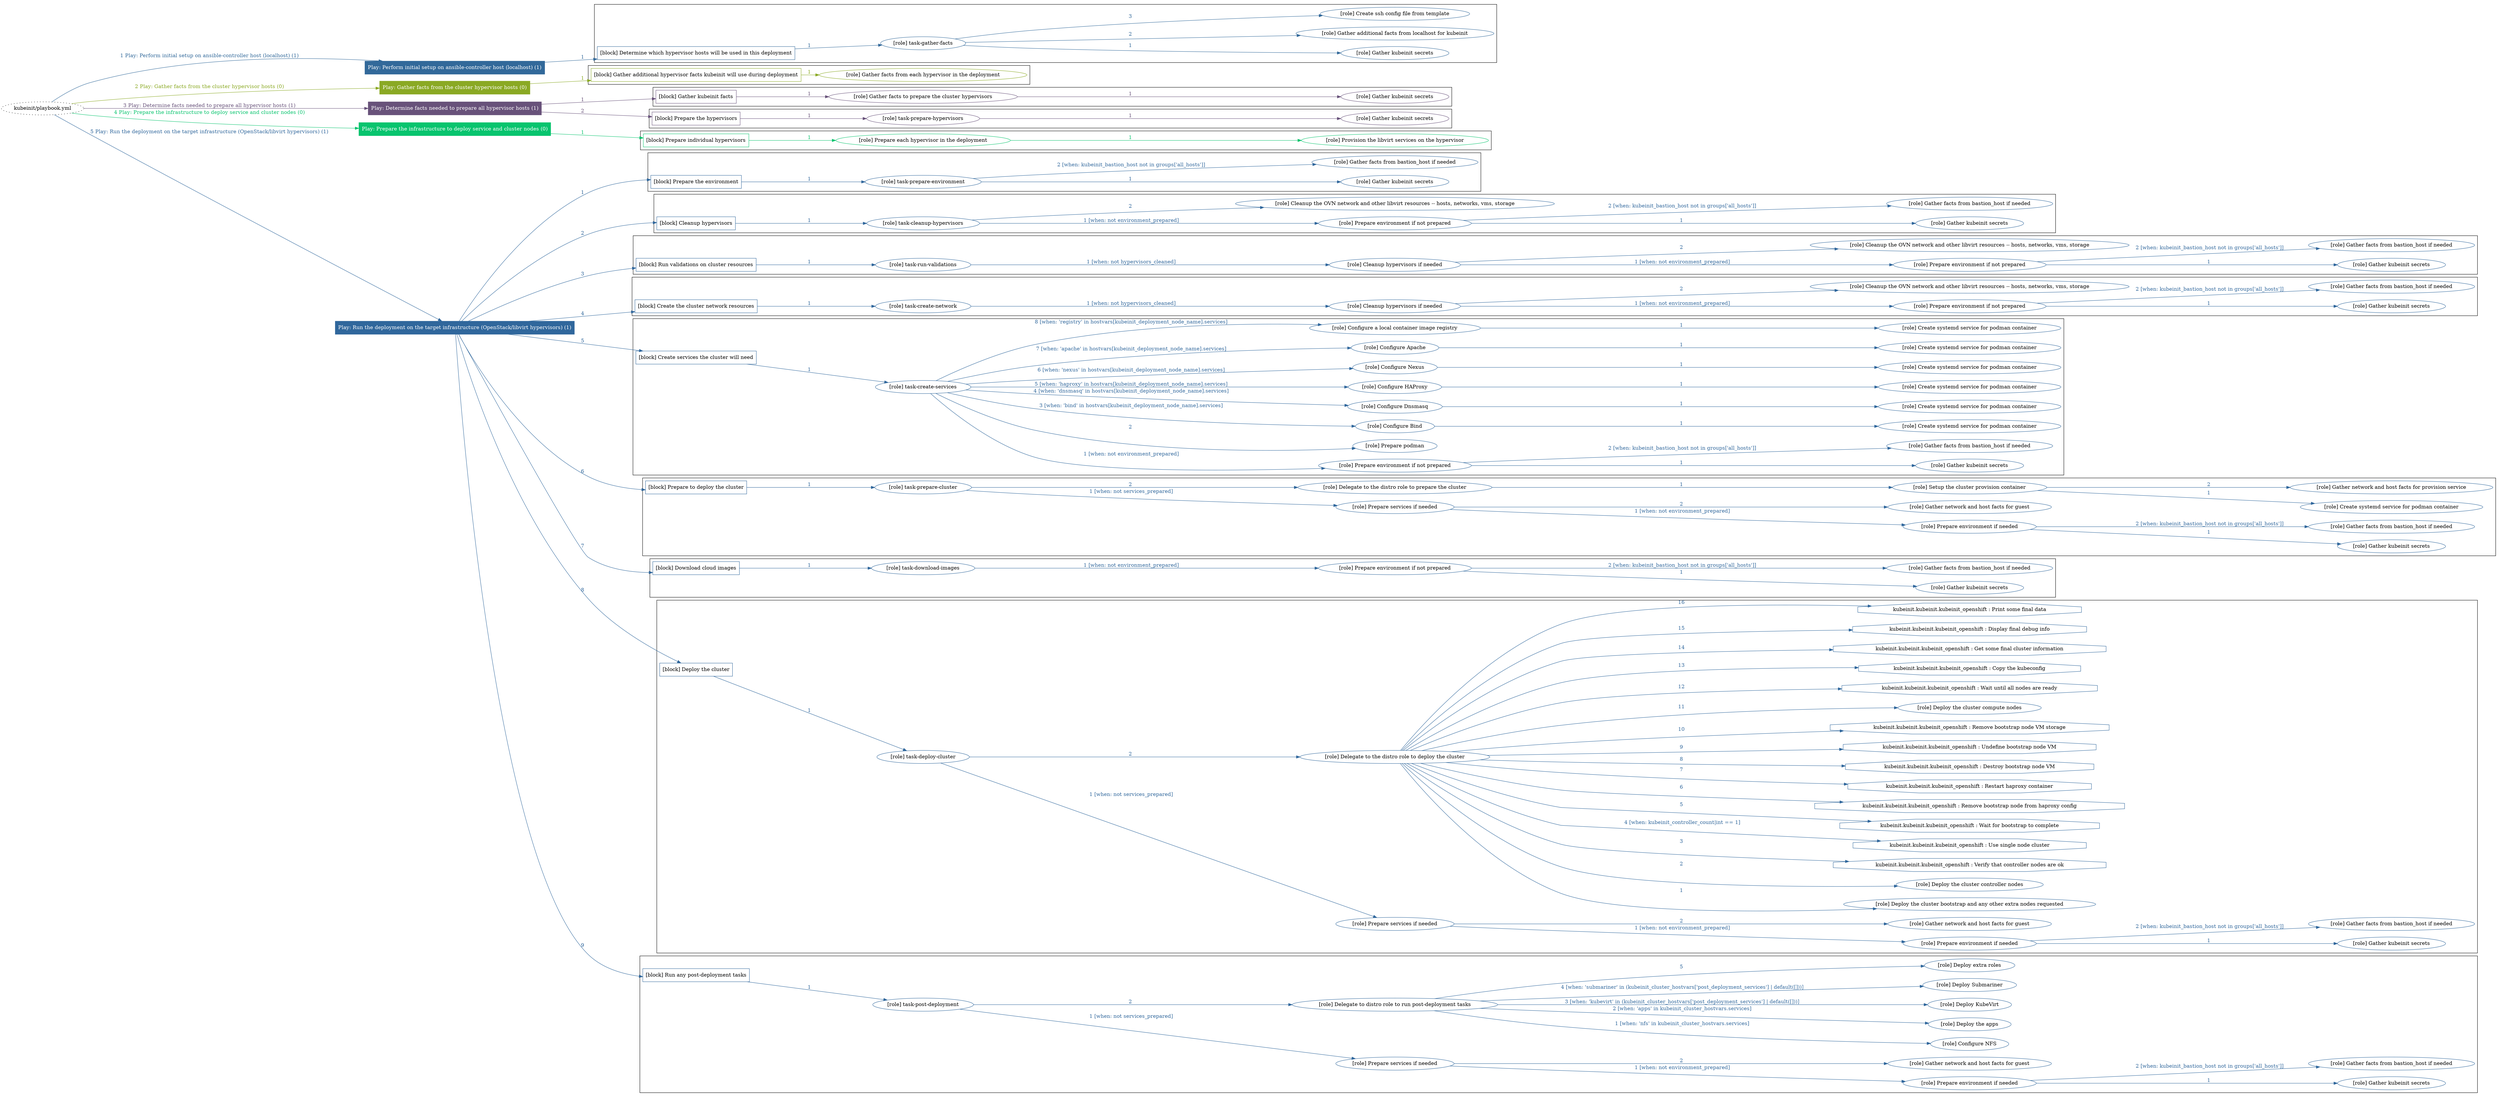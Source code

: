 digraph {
	graph [concentrate=true ordering=in rankdir=LR ratio=fill]
	edge [esep=5 sep=10]
	"kubeinit/playbook.yml" [URL="/home/runner/work/kubeinit/kubeinit/kubeinit/playbook.yml" id=playbook_978492af style=dotted]
	"kubeinit/playbook.yml" -> play_dfacf342 [label="1 Play: Perform initial setup on ansible-controller host (localhost) (1)" color="#32699a" fontcolor="#32699a" id=edge_play_dfacf342 labeltooltip="1 Play: Perform initial setup on ansible-controller host (localhost) (1)" tooltip="1 Play: Perform initial setup on ansible-controller host (localhost) (1)"]
	subgraph "Play: Perform initial setup on ansible-controller host (localhost) (1)" {
		play_dfacf342 [label="Play: Perform initial setup on ansible-controller host (localhost) (1)" URL="/home/runner/work/kubeinit/kubeinit/kubeinit/playbook.yml" color="#32699a" fontcolor="#ffffff" id=play_dfacf342 shape=box style=filled tooltip=localhost]
		play_dfacf342 -> block_737f304f [label=1 color="#32699a" fontcolor="#32699a" id=edge_block_737f304f labeltooltip=1 tooltip=1]
		subgraph cluster_block_737f304f {
			block_737f304f [label="[block] Determine which hypervisor hosts will be used in this deployment" URL="/home/runner/work/kubeinit/kubeinit/kubeinit/playbook.yml" color="#32699a" id=block_737f304f labeltooltip="Determine which hypervisor hosts will be used in this deployment" shape=box tooltip="Determine which hypervisor hosts will be used in this deployment"]
			block_737f304f -> role_083b0f8a [label="1 " color="#32699a" fontcolor="#32699a" id=edge_role_083b0f8a labeltooltip="1 " tooltip="1 "]
			subgraph "task-gather-facts" {
				role_083b0f8a [label="[role] task-gather-facts" URL="/home/runner/work/kubeinit/kubeinit/kubeinit/playbook.yml" color="#32699a" id=role_083b0f8a tooltip="task-gather-facts"]
				role_083b0f8a -> role_4656008a [label="1 " color="#32699a" fontcolor="#32699a" id=edge_role_4656008a labeltooltip="1 " tooltip="1 "]
				subgraph "Gather kubeinit secrets" {
					role_4656008a [label="[role] Gather kubeinit secrets" URL="/home/runner/.ansible/collections/ansible_collections/kubeinit/kubeinit/roles/kubeinit_prepare/tasks/build_hypervisors_group.yml" color="#32699a" id=role_4656008a tooltip="Gather kubeinit secrets"]
				}
				role_083b0f8a -> role_1f02e841 [label="2 " color="#32699a" fontcolor="#32699a" id=edge_role_1f02e841 labeltooltip="2 " tooltip="2 "]
				subgraph "Gather additional facts from localhost for kubeinit" {
					role_1f02e841 [label="[role] Gather additional facts from localhost for kubeinit" URL="/home/runner/.ansible/collections/ansible_collections/kubeinit/kubeinit/roles/kubeinit_prepare/tasks/build_hypervisors_group.yml" color="#32699a" id=role_1f02e841 tooltip="Gather additional facts from localhost for kubeinit"]
				}
				role_083b0f8a -> role_791dff9e [label="3 " color="#32699a" fontcolor="#32699a" id=edge_role_791dff9e labeltooltip="3 " tooltip="3 "]
				subgraph "Create ssh config file from template" {
					role_791dff9e [label="[role] Create ssh config file from template" URL="/home/runner/.ansible/collections/ansible_collections/kubeinit/kubeinit/roles/kubeinit_prepare/tasks/build_hypervisors_group.yml" color="#32699a" id=role_791dff9e tooltip="Create ssh config file from template"]
				}
			}
		}
	}
	"kubeinit/playbook.yml" -> play_44abceba [label="2 Play: Gather facts from the cluster hypervisor hosts (0)" color="#8aa923" fontcolor="#8aa923" id=edge_play_44abceba labeltooltip="2 Play: Gather facts from the cluster hypervisor hosts (0)" tooltip="2 Play: Gather facts from the cluster hypervisor hosts (0)"]
	subgraph "Play: Gather facts from the cluster hypervisor hosts (0)" {
		play_44abceba [label="Play: Gather facts from the cluster hypervisor hosts (0)" URL="/home/runner/work/kubeinit/kubeinit/kubeinit/playbook.yml" color="#8aa923" fontcolor="#ffffff" id=play_44abceba shape=box style=filled tooltip="Play: Gather facts from the cluster hypervisor hosts (0)"]
		play_44abceba -> block_6b2b138e [label=1 color="#8aa923" fontcolor="#8aa923" id=edge_block_6b2b138e labeltooltip=1 tooltip=1]
		subgraph cluster_block_6b2b138e {
			block_6b2b138e [label="[block] Gather additional hypervisor facts kubeinit will use during deployment" URL="/home/runner/work/kubeinit/kubeinit/kubeinit/playbook.yml" color="#8aa923" id=block_6b2b138e labeltooltip="Gather additional hypervisor facts kubeinit will use during deployment" shape=box tooltip="Gather additional hypervisor facts kubeinit will use during deployment"]
			block_6b2b138e -> role_ba7e727f [label="1 " color="#8aa923" fontcolor="#8aa923" id=edge_role_ba7e727f labeltooltip="1 " tooltip="1 "]
			subgraph "Gather facts from each hypervisor in the deployment" {
				role_ba7e727f [label="[role] Gather facts from each hypervisor in the deployment" URL="/home/runner/work/kubeinit/kubeinit/kubeinit/playbook.yml" color="#8aa923" id=role_ba7e727f tooltip="Gather facts from each hypervisor in the deployment"]
			}
		}
	}
	"kubeinit/playbook.yml" -> play_b3521485 [label="3 Play: Determine facts needed to prepare all hypervisor hosts (1)" color="#68527a" fontcolor="#68527a" id=edge_play_b3521485 labeltooltip="3 Play: Determine facts needed to prepare all hypervisor hosts (1)" tooltip="3 Play: Determine facts needed to prepare all hypervisor hosts (1)"]
	subgraph "Play: Determine facts needed to prepare all hypervisor hosts (1)" {
		play_b3521485 [label="Play: Determine facts needed to prepare all hypervisor hosts (1)" URL="/home/runner/work/kubeinit/kubeinit/kubeinit/playbook.yml" color="#68527a" fontcolor="#ffffff" id=play_b3521485 shape=box style=filled tooltip=localhost]
		play_b3521485 -> block_3463e22b [label=1 color="#68527a" fontcolor="#68527a" id=edge_block_3463e22b labeltooltip=1 tooltip=1]
		subgraph cluster_block_3463e22b {
			block_3463e22b [label="[block] Gather kubeinit facts" URL="/home/runner/work/kubeinit/kubeinit/kubeinit/playbook.yml" color="#68527a" id=block_3463e22b labeltooltip="Gather kubeinit facts" shape=box tooltip="Gather kubeinit facts"]
			block_3463e22b -> role_11b0d5b8 [label="1 " color="#68527a" fontcolor="#68527a" id=edge_role_11b0d5b8 labeltooltip="1 " tooltip="1 "]
			subgraph "Gather facts to prepare the cluster hypervisors" {
				role_11b0d5b8 [label="[role] Gather facts to prepare the cluster hypervisors" URL="/home/runner/work/kubeinit/kubeinit/kubeinit/playbook.yml" color="#68527a" id=role_11b0d5b8 tooltip="Gather facts to prepare the cluster hypervisors"]
				role_11b0d5b8 -> role_3a6e00a4 [label="1 " color="#68527a" fontcolor="#68527a" id=edge_role_3a6e00a4 labeltooltip="1 " tooltip="1 "]
				subgraph "Gather kubeinit secrets" {
					role_3a6e00a4 [label="[role] Gather kubeinit secrets" URL="/home/runner/.ansible/collections/ansible_collections/kubeinit/kubeinit/roles/kubeinit_prepare/tasks/gather_kubeinit_facts.yml" color="#68527a" id=role_3a6e00a4 tooltip="Gather kubeinit secrets"]
				}
			}
		}
		play_b3521485 -> block_e5e50cb9 [label=2 color="#68527a" fontcolor="#68527a" id=edge_block_e5e50cb9 labeltooltip=2 tooltip=2]
		subgraph cluster_block_e5e50cb9 {
			block_e5e50cb9 [label="[block] Prepare the hypervisors" URL="/home/runner/work/kubeinit/kubeinit/kubeinit/playbook.yml" color="#68527a" id=block_e5e50cb9 labeltooltip="Prepare the hypervisors" shape=box tooltip="Prepare the hypervisors"]
			block_e5e50cb9 -> role_cee03da1 [label="1 " color="#68527a" fontcolor="#68527a" id=edge_role_cee03da1 labeltooltip="1 " tooltip="1 "]
			subgraph "task-prepare-hypervisors" {
				role_cee03da1 [label="[role] task-prepare-hypervisors" URL="/home/runner/work/kubeinit/kubeinit/kubeinit/playbook.yml" color="#68527a" id=role_cee03da1 tooltip="task-prepare-hypervisors"]
				role_cee03da1 -> role_8f7db734 [label="1 " color="#68527a" fontcolor="#68527a" id=edge_role_8f7db734 labeltooltip="1 " tooltip="1 "]
				subgraph "Gather kubeinit secrets" {
					role_8f7db734 [label="[role] Gather kubeinit secrets" URL="/home/runner/.ansible/collections/ansible_collections/kubeinit/kubeinit/roles/kubeinit_prepare/tasks/gather_kubeinit_facts.yml" color="#68527a" id=role_8f7db734 tooltip="Gather kubeinit secrets"]
				}
			}
		}
	}
	"kubeinit/playbook.yml" -> play_9f64d004 [label="4 Play: Prepare the infrastructure to deploy service and cluster nodes (0)" color="#08c46e" fontcolor="#08c46e" id=edge_play_9f64d004 labeltooltip="4 Play: Prepare the infrastructure to deploy service and cluster nodes (0)" tooltip="4 Play: Prepare the infrastructure to deploy service and cluster nodes (0)"]
	subgraph "Play: Prepare the infrastructure to deploy service and cluster nodes (0)" {
		play_9f64d004 [label="Play: Prepare the infrastructure to deploy service and cluster nodes (0)" URL="/home/runner/work/kubeinit/kubeinit/kubeinit/playbook.yml" color="#08c46e" fontcolor="#ffffff" id=play_9f64d004 shape=box style=filled tooltip="Play: Prepare the infrastructure to deploy service and cluster nodes (0)"]
		play_9f64d004 -> block_87982383 [label=1 color="#08c46e" fontcolor="#08c46e" id=edge_block_87982383 labeltooltip=1 tooltip=1]
		subgraph cluster_block_87982383 {
			block_87982383 [label="[block] Prepare individual hypervisors" URL="/home/runner/work/kubeinit/kubeinit/kubeinit/playbook.yml" color="#08c46e" id=block_87982383 labeltooltip="Prepare individual hypervisors" shape=box tooltip="Prepare individual hypervisors"]
			block_87982383 -> role_4fe82234 [label="1 " color="#08c46e" fontcolor="#08c46e" id=edge_role_4fe82234 labeltooltip="1 " tooltip="1 "]
			subgraph "Prepare each hypervisor in the deployment" {
				role_4fe82234 [label="[role] Prepare each hypervisor in the deployment" URL="/home/runner/work/kubeinit/kubeinit/kubeinit/playbook.yml" color="#08c46e" id=role_4fe82234 tooltip="Prepare each hypervisor in the deployment"]
				role_4fe82234 -> role_c555b22c [label="1 " color="#08c46e" fontcolor="#08c46e" id=edge_role_c555b22c labeltooltip="1 " tooltip="1 "]
				subgraph "Provision the libvirt services on the hypervisor" {
					role_c555b22c [label="[role] Provision the libvirt services on the hypervisor" URL="/home/runner/.ansible/collections/ansible_collections/kubeinit/kubeinit/roles/kubeinit_prepare/tasks/prepare_hypervisor.yml" color="#08c46e" id=role_c555b22c tooltip="Provision the libvirt services on the hypervisor"]
				}
			}
		}
	}
	"kubeinit/playbook.yml" -> play_ca98e5a3 [label="5 Play: Run the deployment on the target infrastructure (OpenStack/libvirt hypervisors) (1)" color="#30679c" fontcolor="#30679c" id=edge_play_ca98e5a3 labeltooltip="5 Play: Run the deployment on the target infrastructure (OpenStack/libvirt hypervisors) (1)" tooltip="5 Play: Run the deployment on the target infrastructure (OpenStack/libvirt hypervisors) (1)"]
	subgraph "Play: Run the deployment on the target infrastructure (OpenStack/libvirt hypervisors) (1)" {
		play_ca98e5a3 [label="Play: Run the deployment on the target infrastructure (OpenStack/libvirt hypervisors) (1)" URL="/home/runner/work/kubeinit/kubeinit/kubeinit/playbook.yml" color="#30679c" fontcolor="#ffffff" id=play_ca98e5a3 shape=box style=filled tooltip=localhost]
		play_ca98e5a3 -> block_468c8fdd [label=1 color="#30679c" fontcolor="#30679c" id=edge_block_468c8fdd labeltooltip=1 tooltip=1]
		subgraph cluster_block_468c8fdd {
			block_468c8fdd [label="[block] Prepare the environment" URL="/home/runner/work/kubeinit/kubeinit/kubeinit/playbook.yml" color="#30679c" id=block_468c8fdd labeltooltip="Prepare the environment" shape=box tooltip="Prepare the environment"]
			block_468c8fdd -> role_4cf14b69 [label="1 " color="#30679c" fontcolor="#30679c" id=edge_role_4cf14b69 labeltooltip="1 " tooltip="1 "]
			subgraph "task-prepare-environment" {
				role_4cf14b69 [label="[role] task-prepare-environment" URL="/home/runner/work/kubeinit/kubeinit/kubeinit/playbook.yml" color="#30679c" id=role_4cf14b69 tooltip="task-prepare-environment"]
				role_4cf14b69 -> role_d2f5611d [label="1 " color="#30679c" fontcolor="#30679c" id=edge_role_d2f5611d labeltooltip="1 " tooltip="1 "]
				subgraph "Gather kubeinit secrets" {
					role_d2f5611d [label="[role] Gather kubeinit secrets" URL="/home/runner/.ansible/collections/ansible_collections/kubeinit/kubeinit/roles/kubeinit_prepare/tasks/gather_kubeinit_facts.yml" color="#30679c" id=role_d2f5611d tooltip="Gather kubeinit secrets"]
				}
				role_4cf14b69 -> role_541ef851 [label="2 [when: kubeinit_bastion_host not in groups['all_hosts']]" color="#30679c" fontcolor="#30679c" id=edge_role_541ef851 labeltooltip="2 [when: kubeinit_bastion_host not in groups['all_hosts']]" tooltip="2 [when: kubeinit_bastion_host not in groups['all_hosts']]"]
				subgraph "Gather facts from bastion_host if needed" {
					role_541ef851 [label="[role] Gather facts from bastion_host if needed" URL="/home/runner/.ansible/collections/ansible_collections/kubeinit/kubeinit/roles/kubeinit_prepare/tasks/main.yml" color="#30679c" id=role_541ef851 tooltip="Gather facts from bastion_host if needed"]
				}
			}
		}
		play_ca98e5a3 -> block_afe34a50 [label=2 color="#30679c" fontcolor="#30679c" id=edge_block_afe34a50 labeltooltip=2 tooltip=2]
		subgraph cluster_block_afe34a50 {
			block_afe34a50 [label="[block] Cleanup hypervisors" URL="/home/runner/work/kubeinit/kubeinit/kubeinit/playbook.yml" color="#30679c" id=block_afe34a50 labeltooltip="Cleanup hypervisors" shape=box tooltip="Cleanup hypervisors"]
			block_afe34a50 -> role_cb6ad716 [label="1 " color="#30679c" fontcolor="#30679c" id=edge_role_cb6ad716 labeltooltip="1 " tooltip="1 "]
			subgraph "task-cleanup-hypervisors" {
				role_cb6ad716 [label="[role] task-cleanup-hypervisors" URL="/home/runner/work/kubeinit/kubeinit/kubeinit/playbook.yml" color="#30679c" id=role_cb6ad716 tooltip="task-cleanup-hypervisors"]
				role_cb6ad716 -> role_6398ff70 [label="1 [when: not environment_prepared]" color="#30679c" fontcolor="#30679c" id=edge_role_6398ff70 labeltooltip="1 [when: not environment_prepared]" tooltip="1 [when: not environment_prepared]"]
				subgraph "Prepare environment if not prepared" {
					role_6398ff70 [label="[role] Prepare environment if not prepared" URL="/home/runner/.ansible/collections/ansible_collections/kubeinit/kubeinit/roles/kubeinit_libvirt/tasks/cleanup_hypervisors.yml" color="#30679c" id=role_6398ff70 tooltip="Prepare environment if not prepared"]
					role_6398ff70 -> role_1ff7c4cf [label="1 " color="#30679c" fontcolor="#30679c" id=edge_role_1ff7c4cf labeltooltip="1 " tooltip="1 "]
					subgraph "Gather kubeinit secrets" {
						role_1ff7c4cf [label="[role] Gather kubeinit secrets" URL="/home/runner/.ansible/collections/ansible_collections/kubeinit/kubeinit/roles/kubeinit_prepare/tasks/gather_kubeinit_facts.yml" color="#30679c" id=role_1ff7c4cf tooltip="Gather kubeinit secrets"]
					}
					role_6398ff70 -> role_ffe6558e [label="2 [when: kubeinit_bastion_host not in groups['all_hosts']]" color="#30679c" fontcolor="#30679c" id=edge_role_ffe6558e labeltooltip="2 [when: kubeinit_bastion_host not in groups['all_hosts']]" tooltip="2 [when: kubeinit_bastion_host not in groups['all_hosts']]"]
					subgraph "Gather facts from bastion_host if needed" {
						role_ffe6558e [label="[role] Gather facts from bastion_host if needed" URL="/home/runner/.ansible/collections/ansible_collections/kubeinit/kubeinit/roles/kubeinit_prepare/tasks/main.yml" color="#30679c" id=role_ffe6558e tooltip="Gather facts from bastion_host if needed"]
					}
				}
				role_cb6ad716 -> role_784ade00 [label="2 " color="#30679c" fontcolor="#30679c" id=edge_role_784ade00 labeltooltip="2 " tooltip="2 "]
				subgraph "Cleanup the OVN network and other libvirt resources -- hosts, networks, vms, storage" {
					role_784ade00 [label="[role] Cleanup the OVN network and other libvirt resources -- hosts, networks, vms, storage" URL="/home/runner/.ansible/collections/ansible_collections/kubeinit/kubeinit/roles/kubeinit_libvirt/tasks/cleanup_hypervisors.yml" color="#30679c" id=role_784ade00 tooltip="Cleanup the OVN network and other libvirt resources -- hosts, networks, vms, storage"]
				}
			}
		}
		play_ca98e5a3 -> block_b662c522 [label=3 color="#30679c" fontcolor="#30679c" id=edge_block_b662c522 labeltooltip=3 tooltip=3]
		subgraph cluster_block_b662c522 {
			block_b662c522 [label="[block] Run validations on cluster resources" URL="/home/runner/work/kubeinit/kubeinit/kubeinit/playbook.yml" color="#30679c" id=block_b662c522 labeltooltip="Run validations on cluster resources" shape=box tooltip="Run validations on cluster resources"]
			block_b662c522 -> role_4352bffa [label="1 " color="#30679c" fontcolor="#30679c" id=edge_role_4352bffa labeltooltip="1 " tooltip="1 "]
			subgraph "task-run-validations" {
				role_4352bffa [label="[role] task-run-validations" URL="/home/runner/work/kubeinit/kubeinit/kubeinit/playbook.yml" color="#30679c" id=role_4352bffa tooltip="task-run-validations"]
				role_4352bffa -> role_ef016249 [label="1 [when: not hypervisors_cleaned]" color="#30679c" fontcolor="#30679c" id=edge_role_ef016249 labeltooltip="1 [when: not hypervisors_cleaned]" tooltip="1 [when: not hypervisors_cleaned]"]
				subgraph "Cleanup hypervisors if needed" {
					role_ef016249 [label="[role] Cleanup hypervisors if needed" URL="/home/runner/.ansible/collections/ansible_collections/kubeinit/kubeinit/roles/kubeinit_validations/tasks/main.yml" color="#30679c" id=role_ef016249 tooltip="Cleanup hypervisors if needed"]
					role_ef016249 -> role_c9044994 [label="1 [when: not environment_prepared]" color="#30679c" fontcolor="#30679c" id=edge_role_c9044994 labeltooltip="1 [when: not environment_prepared]" tooltip="1 [when: not environment_prepared]"]
					subgraph "Prepare environment if not prepared" {
						role_c9044994 [label="[role] Prepare environment if not prepared" URL="/home/runner/.ansible/collections/ansible_collections/kubeinit/kubeinit/roles/kubeinit_libvirt/tasks/cleanup_hypervisors.yml" color="#30679c" id=role_c9044994 tooltip="Prepare environment if not prepared"]
						role_c9044994 -> role_d4d33178 [label="1 " color="#30679c" fontcolor="#30679c" id=edge_role_d4d33178 labeltooltip="1 " tooltip="1 "]
						subgraph "Gather kubeinit secrets" {
							role_d4d33178 [label="[role] Gather kubeinit secrets" URL="/home/runner/.ansible/collections/ansible_collections/kubeinit/kubeinit/roles/kubeinit_prepare/tasks/gather_kubeinit_facts.yml" color="#30679c" id=role_d4d33178 tooltip="Gather kubeinit secrets"]
						}
						role_c9044994 -> role_5427e652 [label="2 [when: kubeinit_bastion_host not in groups['all_hosts']]" color="#30679c" fontcolor="#30679c" id=edge_role_5427e652 labeltooltip="2 [when: kubeinit_bastion_host not in groups['all_hosts']]" tooltip="2 [when: kubeinit_bastion_host not in groups['all_hosts']]"]
						subgraph "Gather facts from bastion_host if needed" {
							role_5427e652 [label="[role] Gather facts from bastion_host if needed" URL="/home/runner/.ansible/collections/ansible_collections/kubeinit/kubeinit/roles/kubeinit_prepare/tasks/main.yml" color="#30679c" id=role_5427e652 tooltip="Gather facts from bastion_host if needed"]
						}
					}
					role_ef016249 -> role_837cff72 [label="2 " color="#30679c" fontcolor="#30679c" id=edge_role_837cff72 labeltooltip="2 " tooltip="2 "]
					subgraph "Cleanup the OVN network and other libvirt resources -- hosts, networks, vms, storage" {
						role_837cff72 [label="[role] Cleanup the OVN network and other libvirt resources -- hosts, networks, vms, storage" URL="/home/runner/.ansible/collections/ansible_collections/kubeinit/kubeinit/roles/kubeinit_libvirt/tasks/cleanup_hypervisors.yml" color="#30679c" id=role_837cff72 tooltip="Cleanup the OVN network and other libvirt resources -- hosts, networks, vms, storage"]
					}
				}
			}
		}
		play_ca98e5a3 -> block_59f04ff6 [label=4 color="#30679c" fontcolor="#30679c" id=edge_block_59f04ff6 labeltooltip=4 tooltip=4]
		subgraph cluster_block_59f04ff6 {
			block_59f04ff6 [label="[block] Create the cluster network resources" URL="/home/runner/work/kubeinit/kubeinit/kubeinit/playbook.yml" color="#30679c" id=block_59f04ff6 labeltooltip="Create the cluster network resources" shape=box tooltip="Create the cluster network resources"]
			block_59f04ff6 -> role_84cb504b [label="1 " color="#30679c" fontcolor="#30679c" id=edge_role_84cb504b labeltooltip="1 " tooltip="1 "]
			subgraph "task-create-network" {
				role_84cb504b [label="[role] task-create-network" URL="/home/runner/work/kubeinit/kubeinit/kubeinit/playbook.yml" color="#30679c" id=role_84cb504b tooltip="task-create-network"]
				role_84cb504b -> role_6b7ad3f6 [label="1 [when: not hypervisors_cleaned]" color="#30679c" fontcolor="#30679c" id=edge_role_6b7ad3f6 labeltooltip="1 [when: not hypervisors_cleaned]" tooltip="1 [when: not hypervisors_cleaned]"]
				subgraph "Cleanup hypervisors if needed" {
					role_6b7ad3f6 [label="[role] Cleanup hypervisors if needed" URL="/home/runner/.ansible/collections/ansible_collections/kubeinit/kubeinit/roles/kubeinit_libvirt/tasks/create_network.yml" color="#30679c" id=role_6b7ad3f6 tooltip="Cleanup hypervisors if needed"]
					role_6b7ad3f6 -> role_a4fca6cd [label="1 [when: not environment_prepared]" color="#30679c" fontcolor="#30679c" id=edge_role_a4fca6cd labeltooltip="1 [when: not environment_prepared]" tooltip="1 [when: not environment_prepared]"]
					subgraph "Prepare environment if not prepared" {
						role_a4fca6cd [label="[role] Prepare environment if not prepared" URL="/home/runner/.ansible/collections/ansible_collections/kubeinit/kubeinit/roles/kubeinit_libvirt/tasks/cleanup_hypervisors.yml" color="#30679c" id=role_a4fca6cd tooltip="Prepare environment if not prepared"]
						role_a4fca6cd -> role_9e2461b8 [label="1 " color="#30679c" fontcolor="#30679c" id=edge_role_9e2461b8 labeltooltip="1 " tooltip="1 "]
						subgraph "Gather kubeinit secrets" {
							role_9e2461b8 [label="[role] Gather kubeinit secrets" URL="/home/runner/.ansible/collections/ansible_collections/kubeinit/kubeinit/roles/kubeinit_prepare/tasks/gather_kubeinit_facts.yml" color="#30679c" id=role_9e2461b8 tooltip="Gather kubeinit secrets"]
						}
						role_a4fca6cd -> role_90d8b097 [label="2 [when: kubeinit_bastion_host not in groups['all_hosts']]" color="#30679c" fontcolor="#30679c" id=edge_role_90d8b097 labeltooltip="2 [when: kubeinit_bastion_host not in groups['all_hosts']]" tooltip="2 [when: kubeinit_bastion_host not in groups['all_hosts']]"]
						subgraph "Gather facts from bastion_host if needed" {
							role_90d8b097 [label="[role] Gather facts from bastion_host if needed" URL="/home/runner/.ansible/collections/ansible_collections/kubeinit/kubeinit/roles/kubeinit_prepare/tasks/main.yml" color="#30679c" id=role_90d8b097 tooltip="Gather facts from bastion_host if needed"]
						}
					}
					role_6b7ad3f6 -> role_81840ecf [label="2 " color="#30679c" fontcolor="#30679c" id=edge_role_81840ecf labeltooltip="2 " tooltip="2 "]
					subgraph "Cleanup the OVN network and other libvirt resources -- hosts, networks, vms, storage" {
						role_81840ecf [label="[role] Cleanup the OVN network and other libvirt resources -- hosts, networks, vms, storage" URL="/home/runner/.ansible/collections/ansible_collections/kubeinit/kubeinit/roles/kubeinit_libvirt/tasks/cleanup_hypervisors.yml" color="#30679c" id=role_81840ecf tooltip="Cleanup the OVN network and other libvirt resources -- hosts, networks, vms, storage"]
					}
				}
			}
		}
		play_ca98e5a3 -> block_f18c3439 [label=5 color="#30679c" fontcolor="#30679c" id=edge_block_f18c3439 labeltooltip=5 tooltip=5]
		subgraph cluster_block_f18c3439 {
			block_f18c3439 [label="[block] Create services the cluster will need" URL="/home/runner/work/kubeinit/kubeinit/kubeinit/playbook.yml" color="#30679c" id=block_f18c3439 labeltooltip="Create services the cluster will need" shape=box tooltip="Create services the cluster will need"]
			block_f18c3439 -> role_a2a229c4 [label="1 " color="#30679c" fontcolor="#30679c" id=edge_role_a2a229c4 labeltooltip="1 " tooltip="1 "]
			subgraph "task-create-services" {
				role_a2a229c4 [label="[role] task-create-services" URL="/home/runner/work/kubeinit/kubeinit/kubeinit/playbook.yml" color="#30679c" id=role_a2a229c4 tooltip="task-create-services"]
				role_a2a229c4 -> role_59ace87c [label="1 [when: not environment_prepared]" color="#30679c" fontcolor="#30679c" id=edge_role_59ace87c labeltooltip="1 [when: not environment_prepared]" tooltip="1 [when: not environment_prepared]"]
				subgraph "Prepare environment if not prepared" {
					role_59ace87c [label="[role] Prepare environment if not prepared" URL="/home/runner/.ansible/collections/ansible_collections/kubeinit/kubeinit/roles/kubeinit_services/tasks/main.yml" color="#30679c" id=role_59ace87c tooltip="Prepare environment if not prepared"]
					role_59ace87c -> role_353c4c15 [label="1 " color="#30679c" fontcolor="#30679c" id=edge_role_353c4c15 labeltooltip="1 " tooltip="1 "]
					subgraph "Gather kubeinit secrets" {
						role_353c4c15 [label="[role] Gather kubeinit secrets" URL="/home/runner/.ansible/collections/ansible_collections/kubeinit/kubeinit/roles/kubeinit_prepare/tasks/gather_kubeinit_facts.yml" color="#30679c" id=role_353c4c15 tooltip="Gather kubeinit secrets"]
					}
					role_59ace87c -> role_2addc29b [label="2 [when: kubeinit_bastion_host not in groups['all_hosts']]" color="#30679c" fontcolor="#30679c" id=edge_role_2addc29b labeltooltip="2 [when: kubeinit_bastion_host not in groups['all_hosts']]" tooltip="2 [when: kubeinit_bastion_host not in groups['all_hosts']]"]
					subgraph "Gather facts from bastion_host if needed" {
						role_2addc29b [label="[role] Gather facts from bastion_host if needed" URL="/home/runner/.ansible/collections/ansible_collections/kubeinit/kubeinit/roles/kubeinit_prepare/tasks/main.yml" color="#30679c" id=role_2addc29b tooltip="Gather facts from bastion_host if needed"]
					}
				}
				role_a2a229c4 -> role_058d4c1c [label="2 " color="#30679c" fontcolor="#30679c" id=edge_role_058d4c1c labeltooltip="2 " tooltip="2 "]
				subgraph "Prepare podman" {
					role_058d4c1c [label="[role] Prepare podman" URL="/home/runner/.ansible/collections/ansible_collections/kubeinit/kubeinit/roles/kubeinit_services/tasks/00_create_service_pod.yml" color="#30679c" id=role_058d4c1c tooltip="Prepare podman"]
				}
				role_a2a229c4 -> role_f1f5e729 [label="3 [when: 'bind' in hostvars[kubeinit_deployment_node_name].services]" color="#30679c" fontcolor="#30679c" id=edge_role_f1f5e729 labeltooltip="3 [when: 'bind' in hostvars[kubeinit_deployment_node_name].services]" tooltip="3 [when: 'bind' in hostvars[kubeinit_deployment_node_name].services]"]
				subgraph "Configure Bind" {
					role_f1f5e729 [label="[role] Configure Bind" URL="/home/runner/.ansible/collections/ansible_collections/kubeinit/kubeinit/roles/kubeinit_services/tasks/start_services_containers.yml" color="#30679c" id=role_f1f5e729 tooltip="Configure Bind"]
					role_f1f5e729 -> role_ae3351ff [label="1 " color="#30679c" fontcolor="#30679c" id=edge_role_ae3351ff labeltooltip="1 " tooltip="1 "]
					subgraph "Create systemd service for podman container" {
						role_ae3351ff [label="[role] Create systemd service for podman container" URL="/home/runner/.ansible/collections/ansible_collections/kubeinit/kubeinit/roles/kubeinit_bind/tasks/main.yml" color="#30679c" id=role_ae3351ff tooltip="Create systemd service for podman container"]
					}
				}
				role_a2a229c4 -> role_9ee618fe [label="4 [when: 'dnsmasq' in hostvars[kubeinit_deployment_node_name].services]" color="#30679c" fontcolor="#30679c" id=edge_role_9ee618fe labeltooltip="4 [when: 'dnsmasq' in hostvars[kubeinit_deployment_node_name].services]" tooltip="4 [when: 'dnsmasq' in hostvars[kubeinit_deployment_node_name].services]"]
				subgraph "Configure Dnsmasq" {
					role_9ee618fe [label="[role] Configure Dnsmasq" URL="/home/runner/.ansible/collections/ansible_collections/kubeinit/kubeinit/roles/kubeinit_services/tasks/start_services_containers.yml" color="#30679c" id=role_9ee618fe tooltip="Configure Dnsmasq"]
					role_9ee618fe -> role_beacc91b [label="1 " color="#30679c" fontcolor="#30679c" id=edge_role_beacc91b labeltooltip="1 " tooltip="1 "]
					subgraph "Create systemd service for podman container" {
						role_beacc91b [label="[role] Create systemd service for podman container" URL="/home/runner/.ansible/collections/ansible_collections/kubeinit/kubeinit/roles/kubeinit_dnsmasq/tasks/main.yml" color="#30679c" id=role_beacc91b tooltip="Create systemd service for podman container"]
					}
				}
				role_a2a229c4 -> role_66cd94ee [label="5 [when: 'haproxy' in hostvars[kubeinit_deployment_node_name].services]" color="#30679c" fontcolor="#30679c" id=edge_role_66cd94ee labeltooltip="5 [when: 'haproxy' in hostvars[kubeinit_deployment_node_name].services]" tooltip="5 [when: 'haproxy' in hostvars[kubeinit_deployment_node_name].services]"]
				subgraph "Configure HAProxy" {
					role_66cd94ee [label="[role] Configure HAProxy" URL="/home/runner/.ansible/collections/ansible_collections/kubeinit/kubeinit/roles/kubeinit_services/tasks/start_services_containers.yml" color="#30679c" id=role_66cd94ee tooltip="Configure HAProxy"]
					role_66cd94ee -> role_171b70ff [label="1 " color="#30679c" fontcolor="#30679c" id=edge_role_171b70ff labeltooltip="1 " tooltip="1 "]
					subgraph "Create systemd service for podman container" {
						role_171b70ff [label="[role] Create systemd service for podman container" URL="/home/runner/.ansible/collections/ansible_collections/kubeinit/kubeinit/roles/kubeinit_haproxy/tasks/main.yml" color="#30679c" id=role_171b70ff tooltip="Create systemd service for podman container"]
					}
				}
				role_a2a229c4 -> role_27e307dc [label="6 [when: 'nexus' in hostvars[kubeinit_deployment_node_name].services]" color="#30679c" fontcolor="#30679c" id=edge_role_27e307dc labeltooltip="6 [when: 'nexus' in hostvars[kubeinit_deployment_node_name].services]" tooltip="6 [when: 'nexus' in hostvars[kubeinit_deployment_node_name].services]"]
				subgraph "Configure Nexus" {
					role_27e307dc [label="[role] Configure Nexus" URL="/home/runner/.ansible/collections/ansible_collections/kubeinit/kubeinit/roles/kubeinit_services/tasks/start_services_containers.yml" color="#30679c" id=role_27e307dc tooltip="Configure Nexus"]
					role_27e307dc -> role_7d41a3ec [label="1 " color="#30679c" fontcolor="#30679c" id=edge_role_7d41a3ec labeltooltip="1 " tooltip="1 "]
					subgraph "Create systemd service for podman container" {
						role_7d41a3ec [label="[role] Create systemd service for podman container" URL="/home/runner/.ansible/collections/ansible_collections/kubeinit/kubeinit/roles/kubeinit_nexus/tasks/main.yml" color="#30679c" id=role_7d41a3ec tooltip="Create systemd service for podman container"]
					}
				}
				role_a2a229c4 -> role_1909fe71 [label="7 [when: 'apache' in hostvars[kubeinit_deployment_node_name].services]" color="#30679c" fontcolor="#30679c" id=edge_role_1909fe71 labeltooltip="7 [when: 'apache' in hostvars[kubeinit_deployment_node_name].services]" tooltip="7 [when: 'apache' in hostvars[kubeinit_deployment_node_name].services]"]
				subgraph "Configure Apache" {
					role_1909fe71 [label="[role] Configure Apache" URL="/home/runner/.ansible/collections/ansible_collections/kubeinit/kubeinit/roles/kubeinit_services/tasks/start_services_containers.yml" color="#30679c" id=role_1909fe71 tooltip="Configure Apache"]
					role_1909fe71 -> role_0724dca5 [label="1 " color="#30679c" fontcolor="#30679c" id=edge_role_0724dca5 labeltooltip="1 " tooltip="1 "]
					subgraph "Create systemd service for podman container" {
						role_0724dca5 [label="[role] Create systemd service for podman container" URL="/home/runner/.ansible/collections/ansible_collections/kubeinit/kubeinit/roles/kubeinit_apache/tasks/main.yml" color="#30679c" id=role_0724dca5 tooltip="Create systemd service for podman container"]
					}
				}
				role_a2a229c4 -> role_704344ca [label="8 [when: 'registry' in hostvars[kubeinit_deployment_node_name].services]" color="#30679c" fontcolor="#30679c" id=edge_role_704344ca labeltooltip="8 [when: 'registry' in hostvars[kubeinit_deployment_node_name].services]" tooltip="8 [when: 'registry' in hostvars[kubeinit_deployment_node_name].services]"]
				subgraph "Configure a local container image registry" {
					role_704344ca [label="[role] Configure a local container image registry" URL="/home/runner/.ansible/collections/ansible_collections/kubeinit/kubeinit/roles/kubeinit_services/tasks/start_services_containers.yml" color="#30679c" id=role_704344ca tooltip="Configure a local container image registry"]
					role_704344ca -> role_4a7c0b74 [label="1 " color="#30679c" fontcolor="#30679c" id=edge_role_4a7c0b74 labeltooltip="1 " tooltip="1 "]
					subgraph "Create systemd service for podman container" {
						role_4a7c0b74 [label="[role] Create systemd service for podman container" URL="/home/runner/.ansible/collections/ansible_collections/kubeinit/kubeinit/roles/kubeinit_registry/tasks/main.yml" color="#30679c" id=role_4a7c0b74 tooltip="Create systemd service for podman container"]
					}
				}
			}
		}
		play_ca98e5a3 -> block_479c2792 [label=6 color="#30679c" fontcolor="#30679c" id=edge_block_479c2792 labeltooltip=6 tooltip=6]
		subgraph cluster_block_479c2792 {
			block_479c2792 [label="[block] Prepare to deploy the cluster" URL="/home/runner/work/kubeinit/kubeinit/kubeinit/playbook.yml" color="#30679c" id=block_479c2792 labeltooltip="Prepare to deploy the cluster" shape=box tooltip="Prepare to deploy the cluster"]
			block_479c2792 -> role_39baad00 [label="1 " color="#30679c" fontcolor="#30679c" id=edge_role_39baad00 labeltooltip="1 " tooltip="1 "]
			subgraph "task-prepare-cluster" {
				role_39baad00 [label="[role] task-prepare-cluster" URL="/home/runner/work/kubeinit/kubeinit/kubeinit/playbook.yml" color="#30679c" id=role_39baad00 tooltip="task-prepare-cluster"]
				role_39baad00 -> role_5daa78a5 [label="1 [when: not services_prepared]" color="#30679c" fontcolor="#30679c" id=edge_role_5daa78a5 labeltooltip="1 [when: not services_prepared]" tooltip="1 [when: not services_prepared]"]
				subgraph "Prepare services if needed" {
					role_5daa78a5 [label="[role] Prepare services if needed" URL="/home/runner/.ansible/collections/ansible_collections/kubeinit/kubeinit/roles/kubeinit_prepare/tasks/prepare_cluster.yml" color="#30679c" id=role_5daa78a5 tooltip="Prepare services if needed"]
					role_5daa78a5 -> role_5c20f59b [label="1 [when: not environment_prepared]" color="#30679c" fontcolor="#30679c" id=edge_role_5c20f59b labeltooltip="1 [when: not environment_prepared]" tooltip="1 [when: not environment_prepared]"]
					subgraph "Prepare environment if needed" {
						role_5c20f59b [label="[role] Prepare environment if needed" URL="/home/runner/.ansible/collections/ansible_collections/kubeinit/kubeinit/roles/kubeinit_services/tasks/prepare_services.yml" color="#30679c" id=role_5c20f59b tooltip="Prepare environment if needed"]
						role_5c20f59b -> role_61e2cc35 [label="1 " color="#30679c" fontcolor="#30679c" id=edge_role_61e2cc35 labeltooltip="1 " tooltip="1 "]
						subgraph "Gather kubeinit secrets" {
							role_61e2cc35 [label="[role] Gather kubeinit secrets" URL="/home/runner/.ansible/collections/ansible_collections/kubeinit/kubeinit/roles/kubeinit_prepare/tasks/gather_kubeinit_facts.yml" color="#30679c" id=role_61e2cc35 tooltip="Gather kubeinit secrets"]
						}
						role_5c20f59b -> role_e6db1218 [label="2 [when: kubeinit_bastion_host not in groups['all_hosts']]" color="#30679c" fontcolor="#30679c" id=edge_role_e6db1218 labeltooltip="2 [when: kubeinit_bastion_host not in groups['all_hosts']]" tooltip="2 [when: kubeinit_bastion_host not in groups['all_hosts']]"]
						subgraph "Gather facts from bastion_host if needed" {
							role_e6db1218 [label="[role] Gather facts from bastion_host if needed" URL="/home/runner/.ansible/collections/ansible_collections/kubeinit/kubeinit/roles/kubeinit_prepare/tasks/main.yml" color="#30679c" id=role_e6db1218 tooltip="Gather facts from bastion_host if needed"]
						}
					}
					role_5daa78a5 -> role_75d43b81 [label="2 " color="#30679c" fontcolor="#30679c" id=edge_role_75d43b81 labeltooltip="2 " tooltip="2 "]
					subgraph "Gather network and host facts for guest" {
						role_75d43b81 [label="[role] Gather network and host facts for guest" URL="/home/runner/.ansible/collections/ansible_collections/kubeinit/kubeinit/roles/kubeinit_services/tasks/prepare_services.yml" color="#30679c" id=role_75d43b81 tooltip="Gather network and host facts for guest"]
					}
				}
				role_39baad00 -> role_f75934b0 [label="2 " color="#30679c" fontcolor="#30679c" id=edge_role_f75934b0 labeltooltip="2 " tooltip="2 "]
				subgraph "Delegate to the distro role to prepare the cluster" {
					role_f75934b0 [label="[role] Delegate to the distro role to prepare the cluster" URL="/home/runner/.ansible/collections/ansible_collections/kubeinit/kubeinit/roles/kubeinit_prepare/tasks/prepare_cluster.yml" color="#30679c" id=role_f75934b0 tooltip="Delegate to the distro role to prepare the cluster"]
					role_f75934b0 -> role_2c8718ec [label="1 " color="#30679c" fontcolor="#30679c" id=edge_role_2c8718ec labeltooltip="1 " tooltip="1 "]
					subgraph "Setup the cluster provision container" {
						role_2c8718ec [label="[role] Setup the cluster provision container" URL="/home/runner/.ansible/collections/ansible_collections/kubeinit/kubeinit/roles/kubeinit_openshift/tasks/prepare_cluster.yml" color="#30679c" id=role_2c8718ec tooltip="Setup the cluster provision container"]
						role_2c8718ec -> role_9733ce46 [label="1 " color="#30679c" fontcolor="#30679c" id=edge_role_9733ce46 labeltooltip="1 " tooltip="1 "]
						subgraph "Create systemd service for podman container" {
							role_9733ce46 [label="[role] Create systemd service for podman container" URL="/home/runner/.ansible/collections/ansible_collections/kubeinit/kubeinit/roles/kubeinit_services/tasks/create_provision_container.yml" color="#30679c" id=role_9733ce46 tooltip="Create systemd service for podman container"]
						}
						role_2c8718ec -> role_1f53905a [label="2 " color="#30679c" fontcolor="#30679c" id=edge_role_1f53905a labeltooltip="2 " tooltip="2 "]
						subgraph "Gather network and host facts for provision service" {
							role_1f53905a [label="[role] Gather network and host facts for provision service" URL="/home/runner/.ansible/collections/ansible_collections/kubeinit/kubeinit/roles/kubeinit_services/tasks/create_provision_container.yml" color="#30679c" id=role_1f53905a tooltip="Gather network and host facts for provision service"]
						}
					}
				}
			}
		}
		play_ca98e5a3 -> block_2d6a11ed [label=7 color="#30679c" fontcolor="#30679c" id=edge_block_2d6a11ed labeltooltip=7 tooltip=7]
		subgraph cluster_block_2d6a11ed {
			block_2d6a11ed [label="[block] Download cloud images" URL="/home/runner/work/kubeinit/kubeinit/kubeinit/playbook.yml" color="#30679c" id=block_2d6a11ed labeltooltip="Download cloud images" shape=box tooltip="Download cloud images"]
			block_2d6a11ed -> role_85136d74 [label="1 " color="#30679c" fontcolor="#30679c" id=edge_role_85136d74 labeltooltip="1 " tooltip="1 "]
			subgraph "task-download-images" {
				role_85136d74 [label="[role] task-download-images" URL="/home/runner/work/kubeinit/kubeinit/kubeinit/playbook.yml" color="#30679c" id=role_85136d74 tooltip="task-download-images"]
				role_85136d74 -> role_c53ea1b2 [label="1 [when: not environment_prepared]" color="#30679c" fontcolor="#30679c" id=edge_role_c53ea1b2 labeltooltip="1 [when: not environment_prepared]" tooltip="1 [when: not environment_prepared]"]
				subgraph "Prepare environment if not prepared" {
					role_c53ea1b2 [label="[role] Prepare environment if not prepared" URL="/home/runner/.ansible/collections/ansible_collections/kubeinit/kubeinit/roles/kubeinit_libvirt/tasks/download_cloud_images.yml" color="#30679c" id=role_c53ea1b2 tooltip="Prepare environment if not prepared"]
					role_c53ea1b2 -> role_bd88ea22 [label="1 " color="#30679c" fontcolor="#30679c" id=edge_role_bd88ea22 labeltooltip="1 " tooltip="1 "]
					subgraph "Gather kubeinit secrets" {
						role_bd88ea22 [label="[role] Gather kubeinit secrets" URL="/home/runner/.ansible/collections/ansible_collections/kubeinit/kubeinit/roles/kubeinit_prepare/tasks/gather_kubeinit_facts.yml" color="#30679c" id=role_bd88ea22 tooltip="Gather kubeinit secrets"]
					}
					role_c53ea1b2 -> role_eab48ed7 [label="2 [when: kubeinit_bastion_host not in groups['all_hosts']]" color="#30679c" fontcolor="#30679c" id=edge_role_eab48ed7 labeltooltip="2 [when: kubeinit_bastion_host not in groups['all_hosts']]" tooltip="2 [when: kubeinit_bastion_host not in groups['all_hosts']]"]
					subgraph "Gather facts from bastion_host if needed" {
						role_eab48ed7 [label="[role] Gather facts from bastion_host if needed" URL="/home/runner/.ansible/collections/ansible_collections/kubeinit/kubeinit/roles/kubeinit_prepare/tasks/main.yml" color="#30679c" id=role_eab48ed7 tooltip="Gather facts from bastion_host if needed"]
					}
				}
			}
		}
		play_ca98e5a3 -> block_79f7e82c [label=8 color="#30679c" fontcolor="#30679c" id=edge_block_79f7e82c labeltooltip=8 tooltip=8]
		subgraph cluster_block_79f7e82c {
			block_79f7e82c [label="[block] Deploy the cluster" URL="/home/runner/work/kubeinit/kubeinit/kubeinit/playbook.yml" color="#30679c" id=block_79f7e82c labeltooltip="Deploy the cluster" shape=box tooltip="Deploy the cluster"]
			block_79f7e82c -> role_1c91ba05 [label="1 " color="#30679c" fontcolor="#30679c" id=edge_role_1c91ba05 labeltooltip="1 " tooltip="1 "]
			subgraph "task-deploy-cluster" {
				role_1c91ba05 [label="[role] task-deploy-cluster" URL="/home/runner/work/kubeinit/kubeinit/kubeinit/playbook.yml" color="#30679c" id=role_1c91ba05 tooltip="task-deploy-cluster"]
				role_1c91ba05 -> role_e89dd33b [label="1 [when: not services_prepared]" color="#30679c" fontcolor="#30679c" id=edge_role_e89dd33b labeltooltip="1 [when: not services_prepared]" tooltip="1 [when: not services_prepared]"]
				subgraph "Prepare services if needed" {
					role_e89dd33b [label="[role] Prepare services if needed" URL="/home/runner/.ansible/collections/ansible_collections/kubeinit/kubeinit/roles/kubeinit_prepare/tasks/deploy_cluster.yml" color="#30679c" id=role_e89dd33b tooltip="Prepare services if needed"]
					role_e89dd33b -> role_410cbb03 [label="1 [when: not environment_prepared]" color="#30679c" fontcolor="#30679c" id=edge_role_410cbb03 labeltooltip="1 [when: not environment_prepared]" tooltip="1 [when: not environment_prepared]"]
					subgraph "Prepare environment if needed" {
						role_410cbb03 [label="[role] Prepare environment if needed" URL="/home/runner/.ansible/collections/ansible_collections/kubeinit/kubeinit/roles/kubeinit_services/tasks/prepare_services.yml" color="#30679c" id=role_410cbb03 tooltip="Prepare environment if needed"]
						role_410cbb03 -> role_bd4aa8eb [label="1 " color="#30679c" fontcolor="#30679c" id=edge_role_bd4aa8eb labeltooltip="1 " tooltip="1 "]
						subgraph "Gather kubeinit secrets" {
							role_bd4aa8eb [label="[role] Gather kubeinit secrets" URL="/home/runner/.ansible/collections/ansible_collections/kubeinit/kubeinit/roles/kubeinit_prepare/tasks/gather_kubeinit_facts.yml" color="#30679c" id=role_bd4aa8eb tooltip="Gather kubeinit secrets"]
						}
						role_410cbb03 -> role_ea8c2105 [label="2 [when: kubeinit_bastion_host not in groups['all_hosts']]" color="#30679c" fontcolor="#30679c" id=edge_role_ea8c2105 labeltooltip="2 [when: kubeinit_bastion_host not in groups['all_hosts']]" tooltip="2 [when: kubeinit_bastion_host not in groups['all_hosts']]"]
						subgraph "Gather facts from bastion_host if needed" {
							role_ea8c2105 [label="[role] Gather facts from bastion_host if needed" URL="/home/runner/.ansible/collections/ansible_collections/kubeinit/kubeinit/roles/kubeinit_prepare/tasks/main.yml" color="#30679c" id=role_ea8c2105 tooltip="Gather facts from bastion_host if needed"]
						}
					}
					role_e89dd33b -> role_6e672db6 [label="2 " color="#30679c" fontcolor="#30679c" id=edge_role_6e672db6 labeltooltip="2 " tooltip="2 "]
					subgraph "Gather network and host facts for guest" {
						role_6e672db6 [label="[role] Gather network and host facts for guest" URL="/home/runner/.ansible/collections/ansible_collections/kubeinit/kubeinit/roles/kubeinit_services/tasks/prepare_services.yml" color="#30679c" id=role_6e672db6 tooltip="Gather network and host facts for guest"]
					}
				}
				role_1c91ba05 -> role_e6420ca1 [label="2 " color="#30679c" fontcolor="#30679c" id=edge_role_e6420ca1 labeltooltip="2 " tooltip="2 "]
				subgraph "Delegate to the distro role to deploy the cluster" {
					role_e6420ca1 [label="[role] Delegate to the distro role to deploy the cluster" URL="/home/runner/.ansible/collections/ansible_collections/kubeinit/kubeinit/roles/kubeinit_prepare/tasks/deploy_cluster.yml" color="#30679c" id=role_e6420ca1 tooltip="Delegate to the distro role to deploy the cluster"]
					role_e6420ca1 -> role_b2e696e9 [label="1 " color="#30679c" fontcolor="#30679c" id=edge_role_b2e696e9 labeltooltip="1 " tooltip="1 "]
					subgraph "Deploy the cluster bootstrap and any other extra nodes requested" {
						role_b2e696e9 [label="[role] Deploy the cluster bootstrap and any other extra nodes requested" URL="/home/runner/.ansible/collections/ansible_collections/kubeinit/kubeinit/roles/kubeinit_openshift/tasks/main.yml" color="#30679c" id=role_b2e696e9 tooltip="Deploy the cluster bootstrap and any other extra nodes requested"]
					}
					role_e6420ca1 -> role_29b28dd3 [label="2 " color="#30679c" fontcolor="#30679c" id=edge_role_29b28dd3 labeltooltip="2 " tooltip="2 "]
					subgraph "Deploy the cluster controller nodes" {
						role_29b28dd3 [label="[role] Deploy the cluster controller nodes" URL="/home/runner/.ansible/collections/ansible_collections/kubeinit/kubeinit/roles/kubeinit_openshift/tasks/main.yml" color="#30679c" id=role_29b28dd3 tooltip="Deploy the cluster controller nodes"]
					}
					task_2e430768 [label="kubeinit.kubeinit.kubeinit_openshift : Verify that controller nodes are ok" URL="/home/runner/.ansible/collections/ansible_collections/kubeinit/kubeinit/roles/kubeinit_openshift/tasks/main.yml" color="#30679c" id=task_2e430768 shape=octagon tooltip="kubeinit.kubeinit.kubeinit_openshift : Verify that controller nodes are ok"]
					role_e6420ca1 -> task_2e430768 [label="3 " color="#30679c" fontcolor="#30679c" id=edge_task_2e430768 labeltooltip="3 " tooltip="3 "]
					task_d5796f79 [label="kubeinit.kubeinit.kubeinit_openshift : Use single node cluster" URL="/home/runner/.ansible/collections/ansible_collections/kubeinit/kubeinit/roles/kubeinit_openshift/tasks/main.yml" color="#30679c" id=task_d5796f79 shape=octagon tooltip="kubeinit.kubeinit.kubeinit_openshift : Use single node cluster"]
					role_e6420ca1 -> task_d5796f79 [label="4 [when: kubeinit_controller_count|int == 1]" color="#30679c" fontcolor="#30679c" id=edge_task_d5796f79 labeltooltip="4 [when: kubeinit_controller_count|int == 1]" tooltip="4 [when: kubeinit_controller_count|int == 1]"]
					task_79d6573d [label="kubeinit.kubeinit.kubeinit_openshift : Wait for bootstrap to complete" URL="/home/runner/.ansible/collections/ansible_collections/kubeinit/kubeinit/roles/kubeinit_openshift/tasks/main.yml" color="#30679c" id=task_79d6573d shape=octagon tooltip="kubeinit.kubeinit.kubeinit_openshift : Wait for bootstrap to complete"]
					role_e6420ca1 -> task_79d6573d [label="5 " color="#30679c" fontcolor="#30679c" id=edge_task_79d6573d labeltooltip="5 " tooltip="5 "]
					task_d232e591 [label="kubeinit.kubeinit.kubeinit_openshift : Remove bootstrap node from haproxy config" URL="/home/runner/.ansible/collections/ansible_collections/kubeinit/kubeinit/roles/kubeinit_openshift/tasks/main.yml" color="#30679c" id=task_d232e591 shape=octagon tooltip="kubeinit.kubeinit.kubeinit_openshift : Remove bootstrap node from haproxy config"]
					role_e6420ca1 -> task_d232e591 [label="6 " color="#30679c" fontcolor="#30679c" id=edge_task_d232e591 labeltooltip="6 " tooltip="6 "]
					task_ab977e61 [label="kubeinit.kubeinit.kubeinit_openshift : Restart haproxy container" URL="/home/runner/.ansible/collections/ansible_collections/kubeinit/kubeinit/roles/kubeinit_openshift/tasks/main.yml" color="#30679c" id=task_ab977e61 shape=octagon tooltip="kubeinit.kubeinit.kubeinit_openshift : Restart haproxy container"]
					role_e6420ca1 -> task_ab977e61 [label="7 " color="#30679c" fontcolor="#30679c" id=edge_task_ab977e61 labeltooltip="7 " tooltip="7 "]
					task_154509eb [label="kubeinit.kubeinit.kubeinit_openshift : Destroy bootstrap node VM" URL="/home/runner/.ansible/collections/ansible_collections/kubeinit/kubeinit/roles/kubeinit_openshift/tasks/main.yml" color="#30679c" id=task_154509eb shape=octagon tooltip="kubeinit.kubeinit.kubeinit_openshift : Destroy bootstrap node VM"]
					role_e6420ca1 -> task_154509eb [label="8 " color="#30679c" fontcolor="#30679c" id=edge_task_154509eb labeltooltip="8 " tooltip="8 "]
					task_683c7f7b [label="kubeinit.kubeinit.kubeinit_openshift : Undefine bootstrap node VM" URL="/home/runner/.ansible/collections/ansible_collections/kubeinit/kubeinit/roles/kubeinit_openshift/tasks/main.yml" color="#30679c" id=task_683c7f7b shape=octagon tooltip="kubeinit.kubeinit.kubeinit_openshift : Undefine bootstrap node VM"]
					role_e6420ca1 -> task_683c7f7b [label="9 " color="#30679c" fontcolor="#30679c" id=edge_task_683c7f7b labeltooltip="9 " tooltip="9 "]
					task_db0d64ca [label="kubeinit.kubeinit.kubeinit_openshift : Remove bootstrap node VM storage" URL="/home/runner/.ansible/collections/ansible_collections/kubeinit/kubeinit/roles/kubeinit_openshift/tasks/main.yml" color="#30679c" id=task_db0d64ca shape=octagon tooltip="kubeinit.kubeinit.kubeinit_openshift : Remove bootstrap node VM storage"]
					role_e6420ca1 -> task_db0d64ca [label="10 " color="#30679c" fontcolor="#30679c" id=edge_task_db0d64ca labeltooltip="10 " tooltip="10 "]
					role_e6420ca1 -> role_23554433 [label="11 " color="#30679c" fontcolor="#30679c" id=edge_role_23554433 labeltooltip="11 " tooltip="11 "]
					subgraph "Deploy the cluster compute nodes" {
						role_23554433 [label="[role] Deploy the cluster compute nodes" URL="/home/runner/.ansible/collections/ansible_collections/kubeinit/kubeinit/roles/kubeinit_openshift/tasks/main.yml" color="#30679c" id=role_23554433 tooltip="Deploy the cluster compute nodes"]
					}
					task_dbfff6e0 [label="kubeinit.kubeinit.kubeinit_openshift : Wait until all nodes are ready" URL="/home/runner/.ansible/collections/ansible_collections/kubeinit/kubeinit/roles/kubeinit_openshift/tasks/main.yml" color="#30679c" id=task_dbfff6e0 shape=octagon tooltip="kubeinit.kubeinit.kubeinit_openshift : Wait until all nodes are ready"]
					role_e6420ca1 -> task_dbfff6e0 [label="12 " color="#30679c" fontcolor="#30679c" id=edge_task_dbfff6e0 labeltooltip="12 " tooltip="12 "]
					task_ec1cf2bc [label="kubeinit.kubeinit.kubeinit_openshift : Copy the kubeconfig" URL="/home/runner/.ansible/collections/ansible_collections/kubeinit/kubeinit/roles/kubeinit_openshift/tasks/main.yml" color="#30679c" id=task_ec1cf2bc shape=octagon tooltip="kubeinit.kubeinit.kubeinit_openshift : Copy the kubeconfig"]
					role_e6420ca1 -> task_ec1cf2bc [label="13 " color="#30679c" fontcolor="#30679c" id=edge_task_ec1cf2bc labeltooltip="13 " tooltip="13 "]
					task_f4c01410 [label="kubeinit.kubeinit.kubeinit_openshift : Get some final cluster information" URL="/home/runner/.ansible/collections/ansible_collections/kubeinit/kubeinit/roles/kubeinit_openshift/tasks/main.yml" color="#30679c" id=task_f4c01410 shape=octagon tooltip="kubeinit.kubeinit.kubeinit_openshift : Get some final cluster information"]
					role_e6420ca1 -> task_f4c01410 [label="14 " color="#30679c" fontcolor="#30679c" id=edge_task_f4c01410 labeltooltip="14 " tooltip="14 "]
					task_3ff9753a [label="kubeinit.kubeinit.kubeinit_openshift : Display final debug info" URL="/home/runner/.ansible/collections/ansible_collections/kubeinit/kubeinit/roles/kubeinit_openshift/tasks/main.yml" color="#30679c" id=task_3ff9753a shape=octagon tooltip="kubeinit.kubeinit.kubeinit_openshift : Display final debug info"]
					role_e6420ca1 -> task_3ff9753a [label="15 " color="#30679c" fontcolor="#30679c" id=edge_task_3ff9753a labeltooltip="15 " tooltip="15 "]
					task_ea48e544 [label="kubeinit.kubeinit.kubeinit_openshift : Print some final data" URL="/home/runner/.ansible/collections/ansible_collections/kubeinit/kubeinit/roles/kubeinit_openshift/tasks/main.yml" color="#30679c" id=task_ea48e544 shape=octagon tooltip="kubeinit.kubeinit.kubeinit_openshift : Print some final data"]
					role_e6420ca1 -> task_ea48e544 [label="16 " color="#30679c" fontcolor="#30679c" id=edge_task_ea48e544 labeltooltip="16 " tooltip="16 "]
				}
			}
		}
		play_ca98e5a3 -> block_67d95c12 [label=9 color="#30679c" fontcolor="#30679c" id=edge_block_67d95c12 labeltooltip=9 tooltip=9]
		subgraph cluster_block_67d95c12 {
			block_67d95c12 [label="[block] Run any post-deployment tasks" URL="/home/runner/work/kubeinit/kubeinit/kubeinit/playbook.yml" color="#30679c" id=block_67d95c12 labeltooltip="Run any post-deployment tasks" shape=box tooltip="Run any post-deployment tasks"]
			block_67d95c12 -> role_f4e4d4d8 [label="1 " color="#30679c" fontcolor="#30679c" id=edge_role_f4e4d4d8 labeltooltip="1 " tooltip="1 "]
			subgraph "task-post-deployment" {
				role_f4e4d4d8 [label="[role] task-post-deployment" URL="/home/runner/work/kubeinit/kubeinit/kubeinit/playbook.yml" color="#30679c" id=role_f4e4d4d8 tooltip="task-post-deployment"]
				role_f4e4d4d8 -> role_f27f9243 [label="1 [when: not services_prepared]" color="#30679c" fontcolor="#30679c" id=edge_role_f27f9243 labeltooltip="1 [when: not services_prepared]" tooltip="1 [when: not services_prepared]"]
				subgraph "Prepare services if needed" {
					role_f27f9243 [label="[role] Prepare services if needed" URL="/home/runner/.ansible/collections/ansible_collections/kubeinit/kubeinit/roles/kubeinit_prepare/tasks/post_deployment.yml" color="#30679c" id=role_f27f9243 tooltip="Prepare services if needed"]
					role_f27f9243 -> role_1c0f6509 [label="1 [when: not environment_prepared]" color="#30679c" fontcolor="#30679c" id=edge_role_1c0f6509 labeltooltip="1 [when: not environment_prepared]" tooltip="1 [when: not environment_prepared]"]
					subgraph "Prepare environment if needed" {
						role_1c0f6509 [label="[role] Prepare environment if needed" URL="/home/runner/.ansible/collections/ansible_collections/kubeinit/kubeinit/roles/kubeinit_services/tasks/prepare_services.yml" color="#30679c" id=role_1c0f6509 tooltip="Prepare environment if needed"]
						role_1c0f6509 -> role_ad1efe83 [label="1 " color="#30679c" fontcolor="#30679c" id=edge_role_ad1efe83 labeltooltip="1 " tooltip="1 "]
						subgraph "Gather kubeinit secrets" {
							role_ad1efe83 [label="[role] Gather kubeinit secrets" URL="/home/runner/.ansible/collections/ansible_collections/kubeinit/kubeinit/roles/kubeinit_prepare/tasks/gather_kubeinit_facts.yml" color="#30679c" id=role_ad1efe83 tooltip="Gather kubeinit secrets"]
						}
						role_1c0f6509 -> role_d52f7e98 [label="2 [when: kubeinit_bastion_host not in groups['all_hosts']]" color="#30679c" fontcolor="#30679c" id=edge_role_d52f7e98 labeltooltip="2 [when: kubeinit_bastion_host not in groups['all_hosts']]" tooltip="2 [when: kubeinit_bastion_host not in groups['all_hosts']]"]
						subgraph "Gather facts from bastion_host if needed" {
							role_d52f7e98 [label="[role] Gather facts from bastion_host if needed" URL="/home/runner/.ansible/collections/ansible_collections/kubeinit/kubeinit/roles/kubeinit_prepare/tasks/main.yml" color="#30679c" id=role_d52f7e98 tooltip="Gather facts from bastion_host if needed"]
						}
					}
					role_f27f9243 -> role_0ba236a8 [label="2 " color="#30679c" fontcolor="#30679c" id=edge_role_0ba236a8 labeltooltip="2 " tooltip="2 "]
					subgraph "Gather network and host facts for guest" {
						role_0ba236a8 [label="[role] Gather network and host facts for guest" URL="/home/runner/.ansible/collections/ansible_collections/kubeinit/kubeinit/roles/kubeinit_services/tasks/prepare_services.yml" color="#30679c" id=role_0ba236a8 tooltip="Gather network and host facts for guest"]
					}
				}
				role_f4e4d4d8 -> role_dd106d44 [label="2 " color="#30679c" fontcolor="#30679c" id=edge_role_dd106d44 labeltooltip="2 " tooltip="2 "]
				subgraph "Delegate to distro role to run post-deployment tasks" {
					role_dd106d44 [label="[role] Delegate to distro role to run post-deployment tasks" URL="/home/runner/.ansible/collections/ansible_collections/kubeinit/kubeinit/roles/kubeinit_prepare/tasks/post_deployment.yml" color="#30679c" id=role_dd106d44 tooltip="Delegate to distro role to run post-deployment tasks"]
					role_dd106d44 -> role_53c9cdb9 [label="1 [when: 'nfs' in kubeinit_cluster_hostvars.services]" color="#30679c" fontcolor="#30679c" id=edge_role_53c9cdb9 labeltooltip="1 [when: 'nfs' in kubeinit_cluster_hostvars.services]" tooltip="1 [when: 'nfs' in kubeinit_cluster_hostvars.services]"]
					subgraph "Configure NFS" {
						role_53c9cdb9 [label="[role] Configure NFS" URL="/home/runner/.ansible/collections/ansible_collections/kubeinit/kubeinit/roles/kubeinit_openshift/tasks/post_deployment_tasks.yml" color="#30679c" id=role_53c9cdb9 tooltip="Configure NFS"]
					}
					role_dd106d44 -> role_2249806e [label="2 [when: 'apps' in kubeinit_cluster_hostvars.services]" color="#30679c" fontcolor="#30679c" id=edge_role_2249806e labeltooltip="2 [when: 'apps' in kubeinit_cluster_hostvars.services]" tooltip="2 [when: 'apps' in kubeinit_cluster_hostvars.services]"]
					subgraph "Deploy the apps" {
						role_2249806e [label="[role] Deploy the apps" URL="/home/runner/.ansible/collections/ansible_collections/kubeinit/kubeinit/roles/kubeinit_openshift/tasks/post_deployment_tasks.yml" color="#30679c" id=role_2249806e tooltip="Deploy the apps"]
					}
					role_dd106d44 -> role_72ca34cd [label="3 [when: 'kubevirt' in (kubeinit_cluster_hostvars['post_deployment_services'] | default([]))]" color="#30679c" fontcolor="#30679c" id=edge_role_72ca34cd labeltooltip="3 [when: 'kubevirt' in (kubeinit_cluster_hostvars['post_deployment_services'] | default([]))]" tooltip="3 [when: 'kubevirt' in (kubeinit_cluster_hostvars['post_deployment_services'] | default([]))]"]
					subgraph "Deploy KubeVirt" {
						role_72ca34cd [label="[role] Deploy KubeVirt" URL="/home/runner/.ansible/collections/ansible_collections/kubeinit/kubeinit/roles/kubeinit_openshift/tasks/post_deployment_tasks.yml" color="#30679c" id=role_72ca34cd tooltip="Deploy KubeVirt"]
					}
					role_dd106d44 -> role_f1028839 [label="4 [when: 'submariner' in (kubeinit_cluster_hostvars['post_deployment_services'] | default([]))]" color="#30679c" fontcolor="#30679c" id=edge_role_f1028839 labeltooltip="4 [when: 'submariner' in (kubeinit_cluster_hostvars['post_deployment_services'] | default([]))]" tooltip="4 [when: 'submariner' in (kubeinit_cluster_hostvars['post_deployment_services'] | default([]))]"]
					subgraph "Deploy Submariner" {
						role_f1028839 [label="[role] Deploy Submariner" URL="/home/runner/.ansible/collections/ansible_collections/kubeinit/kubeinit/roles/kubeinit_openshift/tasks/post_deployment_tasks.yml" color="#30679c" id=role_f1028839 tooltip="Deploy Submariner"]
					}
					role_dd106d44 -> role_6af14c40 [label="5 " color="#30679c" fontcolor="#30679c" id=edge_role_6af14c40 labeltooltip="5 " tooltip="5 "]
					subgraph "Deploy extra roles" {
						role_6af14c40 [label="[role] Deploy extra roles" URL="/home/runner/.ansible/collections/ansible_collections/kubeinit/kubeinit/roles/kubeinit_openshift/tasks/post_deployment_tasks.yml" color="#30679c" id=role_6af14c40 tooltip="Deploy extra roles"]
					}
				}
			}
		}
	}
}
